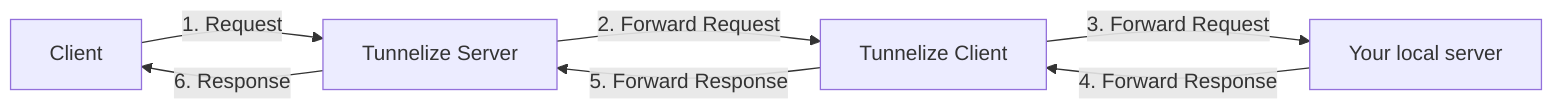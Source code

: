 flowchart LR
    Client -->|1. Request| TunnelServer
    TunnelServer[Tunnelize Server] -->|2. Forward Request| TunnelClient[Tunnelize Client]
    TunnelClient -->|3. Forward Request| LocalServer[Your local server]
    LocalServer -->|4. Forward Response| TunnelClient
    TunnelClient -->|5. Forward Response| TunnelServer
    TunnelServer -->|6. Response| Client